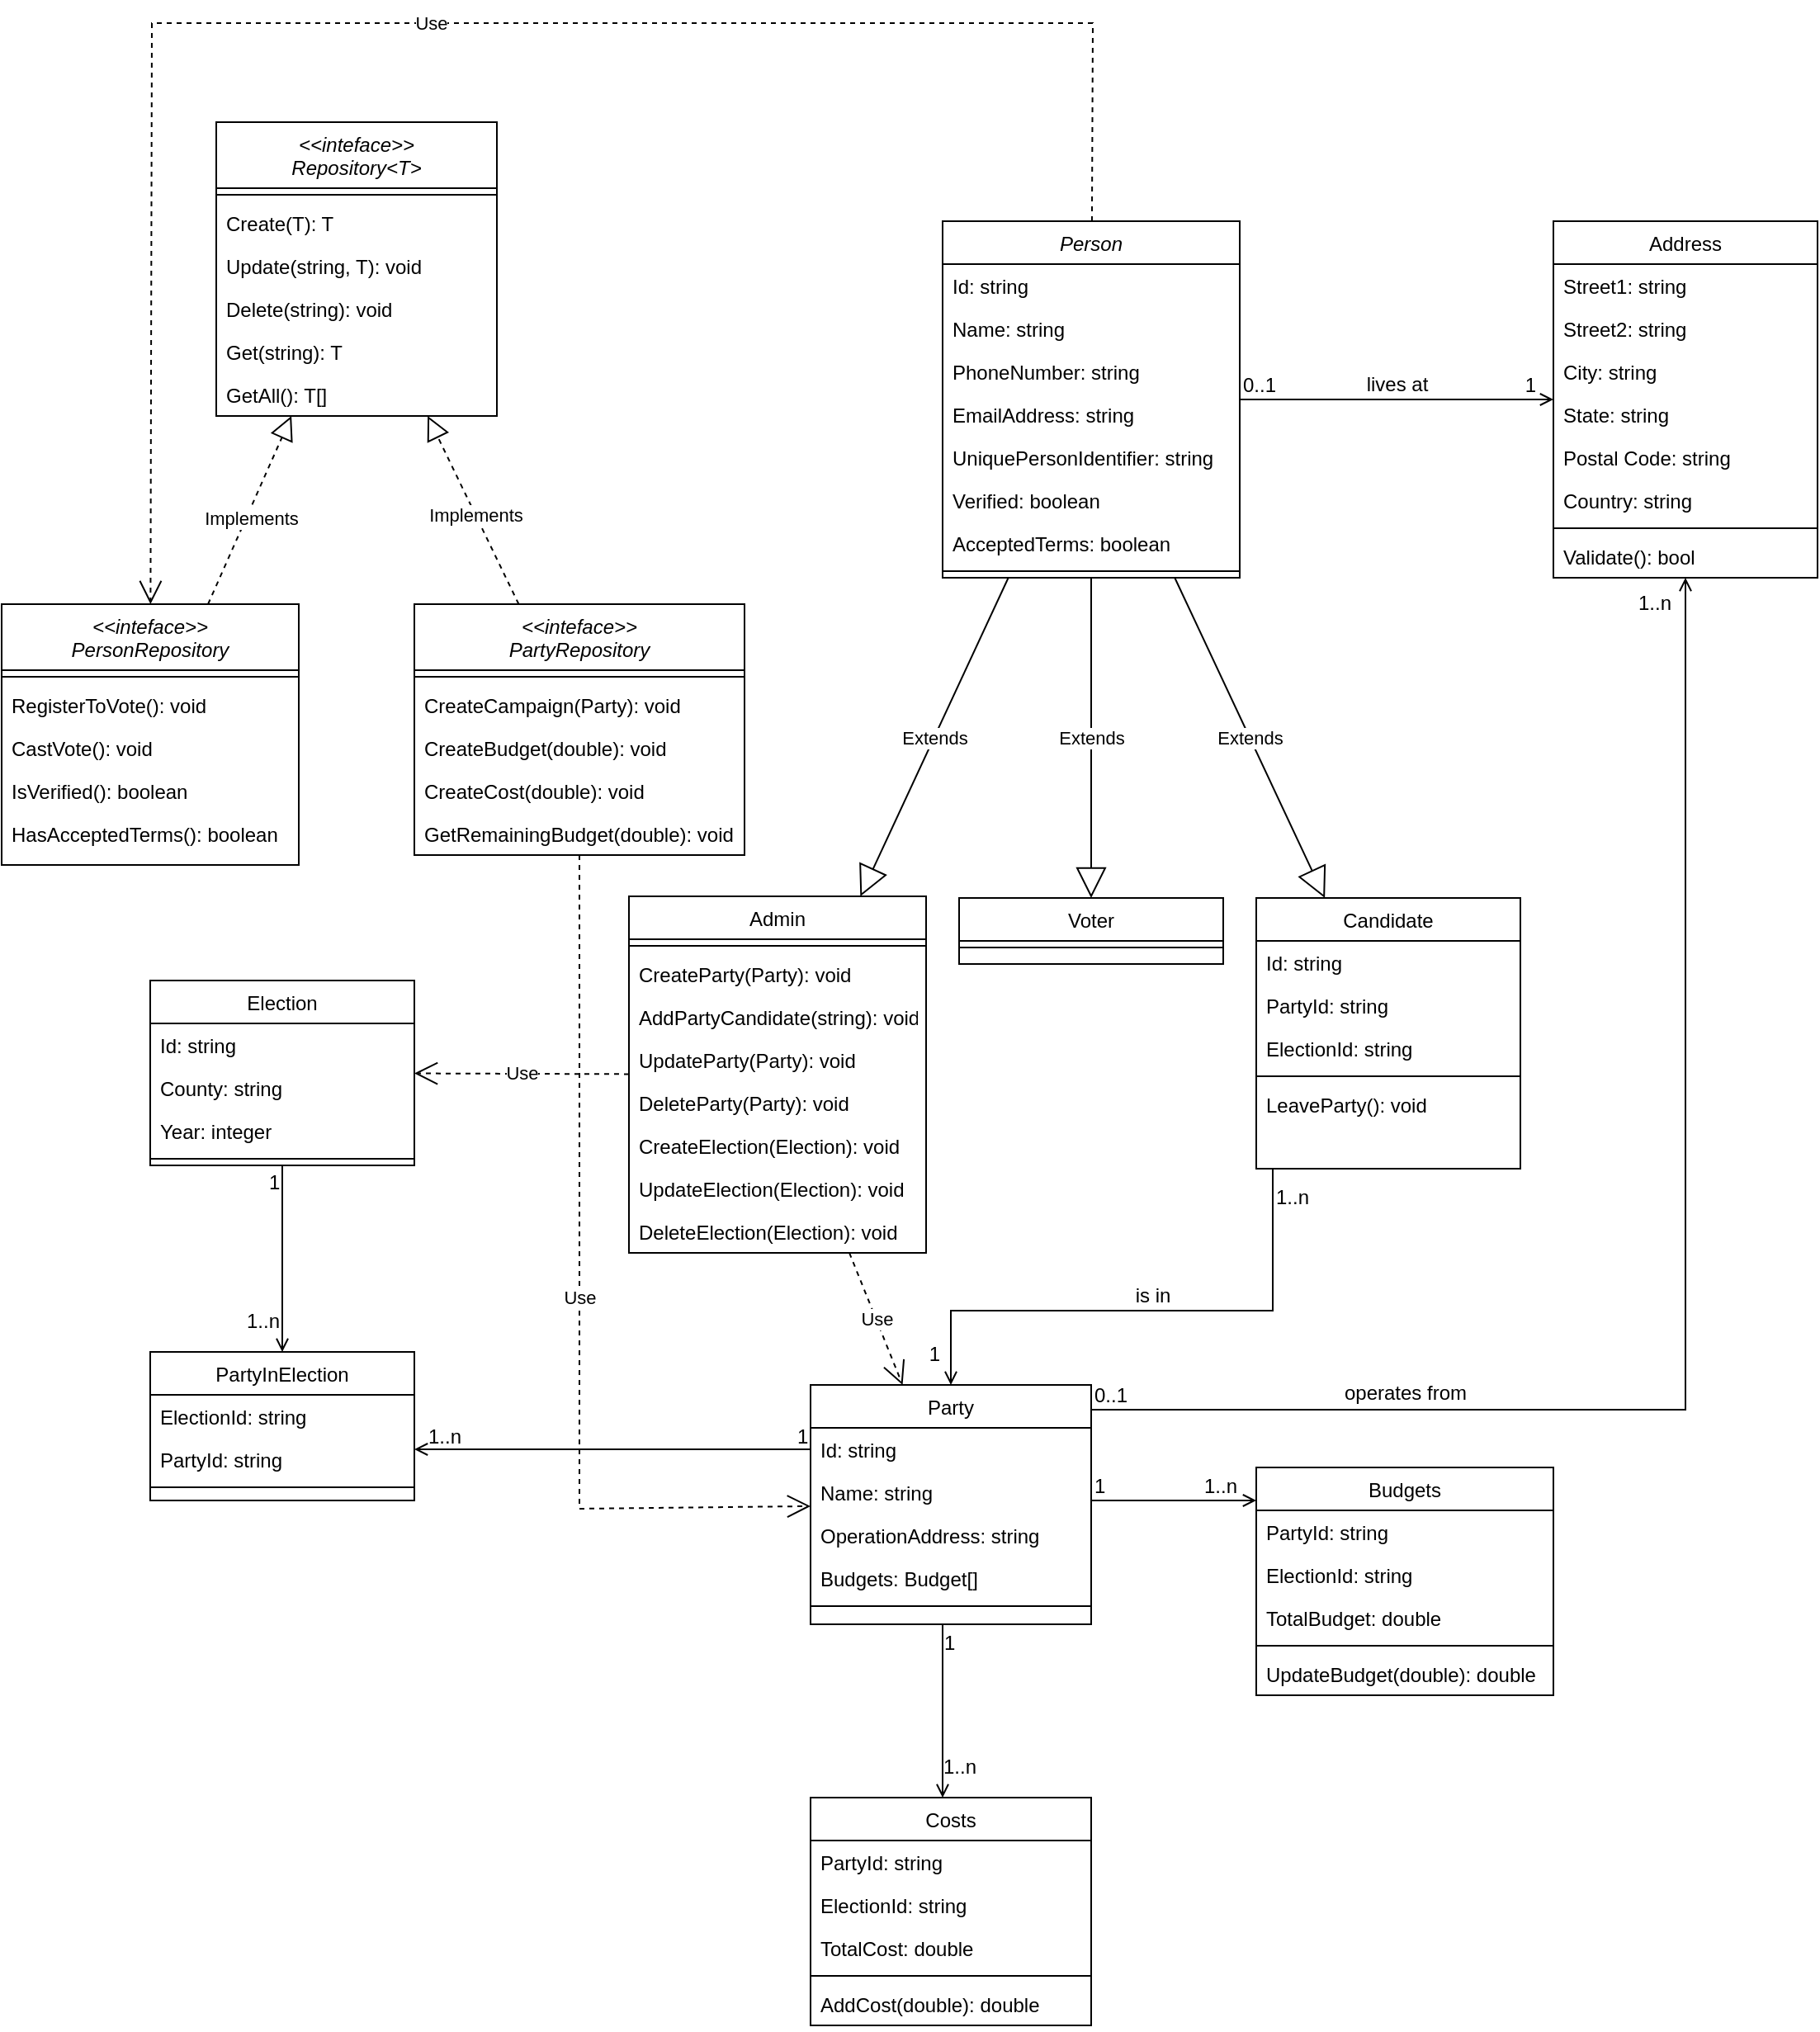 <mxfile version="20.8.20" type="device"><diagram id="C5RBs43oDa-KdzZeNtuy" name="Page-1"><mxGraphModel dx="1732" dy="1739" grid="1" gridSize="10" guides="1" tooltips="1" connect="1" arrows="1" fold="1" page="0" pageScale="1" pageWidth="827" pageHeight="1169" math="0" shadow="0"><root><mxCell id="WIyWlLk6GJQsqaUBKTNV-0"/><mxCell id="WIyWlLk6GJQsqaUBKTNV-1" parent="WIyWlLk6GJQsqaUBKTNV-0"/><mxCell id="zkfFHV4jXpPFQw0GAbJ--0" value="Person" style="swimlane;fontStyle=2;align=center;verticalAlign=top;childLayout=stackLayout;horizontal=1;startSize=26;horizontalStack=0;resizeParent=1;resizeLast=0;collapsible=1;marginBottom=0;rounded=0;shadow=0;strokeWidth=1;" parent="WIyWlLk6GJQsqaUBKTNV-1" vertex="1"><mxGeometry x="120" y="60" width="180" height="216" as="geometry"><mxRectangle x="220" y="120" width="160" height="26" as="alternateBounds"/></mxGeometry></mxCell><mxCell id="VUvbUnWvEh7e61uXKQZ9-27" value="Id: string" style="text;align=left;verticalAlign=top;spacingLeft=4;spacingRight=4;overflow=hidden;rotatable=0;points=[[0,0.5],[1,0.5]];portConstraint=eastwest;" parent="zkfFHV4jXpPFQw0GAbJ--0" vertex="1"><mxGeometry y="26" width="180" height="26" as="geometry"/></mxCell><mxCell id="zkfFHV4jXpPFQw0GAbJ--1" value="Name: string" style="text;align=left;verticalAlign=top;spacingLeft=4;spacingRight=4;overflow=hidden;rotatable=0;points=[[0,0.5],[1,0.5]];portConstraint=eastwest;" parent="zkfFHV4jXpPFQw0GAbJ--0" vertex="1"><mxGeometry y="52" width="180" height="26" as="geometry"/></mxCell><mxCell id="zkfFHV4jXpPFQw0GAbJ--2" value="PhoneNumber: string" style="text;align=left;verticalAlign=top;spacingLeft=4;spacingRight=4;overflow=hidden;rotatable=0;points=[[0,0.5],[1,0.5]];portConstraint=eastwest;rounded=0;shadow=0;html=0;" parent="zkfFHV4jXpPFQw0GAbJ--0" vertex="1"><mxGeometry y="78" width="180" height="26" as="geometry"/></mxCell><mxCell id="zkfFHV4jXpPFQw0GAbJ--3" value="EmailAddress: string" style="text;align=left;verticalAlign=top;spacingLeft=4;spacingRight=4;overflow=hidden;rotatable=0;points=[[0,0.5],[1,0.5]];portConstraint=eastwest;rounded=0;shadow=0;html=0;" parent="zkfFHV4jXpPFQw0GAbJ--0" vertex="1"><mxGeometry y="104" width="180" height="26" as="geometry"/></mxCell><mxCell id="VUvbUnWvEh7e61uXKQZ9-28" value="UniquePersonIdentifier: string" style="text;align=left;verticalAlign=top;spacingLeft=4;spacingRight=4;overflow=hidden;rotatable=0;points=[[0,0.5],[1,0.5]];portConstraint=eastwest;" parent="zkfFHV4jXpPFQw0GAbJ--0" vertex="1"><mxGeometry y="130" width="180" height="26" as="geometry"/></mxCell><mxCell id="iAD-7UYZXWAs5ISCBLwc-23" value="Verified: boolean" style="text;align=left;verticalAlign=top;spacingLeft=4;spacingRight=4;overflow=hidden;rotatable=0;points=[[0,0.5],[1,0.5]];portConstraint=eastwest;" parent="zkfFHV4jXpPFQw0GAbJ--0" vertex="1"><mxGeometry y="156" width="180" height="26" as="geometry"/></mxCell><mxCell id="iAD-7UYZXWAs5ISCBLwc-24" value="AcceptedTerms: boolean" style="text;align=left;verticalAlign=top;spacingLeft=4;spacingRight=4;overflow=hidden;rotatable=0;points=[[0,0.5],[1,0.5]];portConstraint=eastwest;" parent="zkfFHV4jXpPFQw0GAbJ--0" vertex="1"><mxGeometry y="182" width="180" height="26" as="geometry"/></mxCell><mxCell id="zkfFHV4jXpPFQw0GAbJ--4" value="" style="line;html=1;strokeWidth=1;align=left;verticalAlign=middle;spacingTop=-1;spacingLeft=3;spacingRight=3;rotatable=0;labelPosition=right;points=[];portConstraint=eastwest;" parent="zkfFHV4jXpPFQw0GAbJ--0" vertex="1"><mxGeometry y="208" width="180" height="8" as="geometry"/></mxCell><mxCell id="zkfFHV4jXpPFQw0GAbJ--6" value="Voter" style="swimlane;fontStyle=0;align=center;verticalAlign=top;childLayout=stackLayout;horizontal=1;startSize=26;horizontalStack=0;resizeParent=1;resizeLast=0;collapsible=1;marginBottom=0;rounded=0;shadow=0;strokeWidth=1;" parent="WIyWlLk6GJQsqaUBKTNV-1" vertex="1"><mxGeometry x="130" y="470" width="160" height="40" as="geometry"><mxRectangle x="130" y="380" width="160" height="26" as="alternateBounds"/></mxGeometry></mxCell><mxCell id="zkfFHV4jXpPFQw0GAbJ--9" value="" style="line;html=1;strokeWidth=1;align=left;verticalAlign=middle;spacingTop=-1;spacingLeft=3;spacingRight=3;rotatable=0;labelPosition=right;points=[];portConstraint=eastwest;" parent="zkfFHV4jXpPFQw0GAbJ--6" vertex="1"><mxGeometry y="26" width="160" height="8" as="geometry"/></mxCell><mxCell id="zkfFHV4jXpPFQw0GAbJ--13" value="Candidate" style="swimlane;fontStyle=0;align=center;verticalAlign=top;childLayout=stackLayout;horizontal=1;startSize=26;horizontalStack=0;resizeParent=1;resizeLast=0;collapsible=1;marginBottom=0;rounded=0;shadow=0;strokeWidth=1;" parent="WIyWlLk6GJQsqaUBKTNV-1" vertex="1"><mxGeometry x="310" y="470" width="160" height="164" as="geometry"><mxRectangle x="340" y="380" width="170" height="26" as="alternateBounds"/></mxGeometry></mxCell><mxCell id="zkfFHV4jXpPFQw0GAbJ--14" value="Id: string" style="text;align=left;verticalAlign=top;spacingLeft=4;spacingRight=4;overflow=hidden;rotatable=0;points=[[0,0.5],[1,0.5]];portConstraint=eastwest;" parent="zkfFHV4jXpPFQw0GAbJ--13" vertex="1"><mxGeometry y="26" width="160" height="26" as="geometry"/></mxCell><mxCell id="a_bSpBowq7jfZJBbZ5bj-0" value="PartyId: string" style="text;align=left;verticalAlign=top;spacingLeft=4;spacingRight=4;overflow=hidden;rotatable=0;points=[[0,0.5],[1,0.5]];portConstraint=eastwest;" parent="zkfFHV4jXpPFQw0GAbJ--13" vertex="1"><mxGeometry y="52" width="160" height="26" as="geometry"/></mxCell><mxCell id="a_bSpBowq7jfZJBbZ5bj-1" value="ElectionId: string" style="text;align=left;verticalAlign=top;spacingLeft=4;spacingRight=4;overflow=hidden;rotatable=0;points=[[0,0.5],[1,0.5]];portConstraint=eastwest;" parent="zkfFHV4jXpPFQw0GAbJ--13" vertex="1"><mxGeometry y="78" width="160" height="26" as="geometry"/></mxCell><mxCell id="zkfFHV4jXpPFQw0GAbJ--15" value="" style="line;html=1;strokeWidth=1;align=left;verticalAlign=middle;spacingTop=-1;spacingLeft=3;spacingRight=3;rotatable=0;labelPosition=right;points=[];portConstraint=eastwest;" parent="zkfFHV4jXpPFQw0GAbJ--13" vertex="1"><mxGeometry y="104" width="160" height="8" as="geometry"/></mxCell><mxCell id="a_bSpBowq7jfZJBbZ5bj-3" value="LeaveParty(): void" style="text;align=left;verticalAlign=top;spacingLeft=4;spacingRight=4;overflow=hidden;rotatable=0;points=[[0,0.5],[1,0.5]];portConstraint=eastwest;" parent="zkfFHV4jXpPFQw0GAbJ--13" vertex="1"><mxGeometry y="112" width="160" height="26" as="geometry"/></mxCell><mxCell id="zkfFHV4jXpPFQw0GAbJ--17" value="Address" style="swimlane;fontStyle=0;align=center;verticalAlign=top;childLayout=stackLayout;horizontal=1;startSize=26;horizontalStack=0;resizeParent=1;resizeLast=0;collapsible=1;marginBottom=0;rounded=0;shadow=0;strokeWidth=1;" parent="WIyWlLk6GJQsqaUBKTNV-1" vertex="1"><mxGeometry x="490" y="60" width="160" height="216" as="geometry"><mxRectangle x="550" y="140" width="160" height="26" as="alternateBounds"/></mxGeometry></mxCell><mxCell id="zkfFHV4jXpPFQw0GAbJ--18" value="Street1: string" style="text;align=left;verticalAlign=top;spacingLeft=4;spacingRight=4;overflow=hidden;rotatable=0;points=[[0,0.5],[1,0.5]];portConstraint=eastwest;" parent="zkfFHV4jXpPFQw0GAbJ--17" vertex="1"><mxGeometry y="26" width="160" height="26" as="geometry"/></mxCell><mxCell id="iAD-7UYZXWAs5ISCBLwc-0" value="Street2: string" style="text;align=left;verticalAlign=top;spacingLeft=4;spacingRight=4;overflow=hidden;rotatable=0;points=[[0,0.5],[1,0.5]];portConstraint=eastwest;" parent="zkfFHV4jXpPFQw0GAbJ--17" vertex="1"><mxGeometry y="52" width="160" height="26" as="geometry"/></mxCell><mxCell id="zkfFHV4jXpPFQw0GAbJ--19" value="City: string" style="text;align=left;verticalAlign=top;spacingLeft=4;spacingRight=4;overflow=hidden;rotatable=0;points=[[0,0.5],[1,0.5]];portConstraint=eastwest;rounded=0;shadow=0;html=0;" parent="zkfFHV4jXpPFQw0GAbJ--17" vertex="1"><mxGeometry y="78" width="160" height="26" as="geometry"/></mxCell><mxCell id="zkfFHV4jXpPFQw0GAbJ--20" value="State: string" style="text;align=left;verticalAlign=top;spacingLeft=4;spacingRight=4;overflow=hidden;rotatable=0;points=[[0,0.5],[1,0.5]];portConstraint=eastwest;rounded=0;shadow=0;html=0;" parent="zkfFHV4jXpPFQw0GAbJ--17" vertex="1"><mxGeometry y="104" width="160" height="26" as="geometry"/></mxCell><mxCell id="zkfFHV4jXpPFQw0GAbJ--21" value="Postal Code: string" style="text;align=left;verticalAlign=top;spacingLeft=4;spacingRight=4;overflow=hidden;rotatable=0;points=[[0,0.5],[1,0.5]];portConstraint=eastwest;rounded=0;shadow=0;html=0;" parent="zkfFHV4jXpPFQw0GAbJ--17" vertex="1"><mxGeometry y="130" width="160" height="26" as="geometry"/></mxCell><mxCell id="zkfFHV4jXpPFQw0GAbJ--22" value="Country: string" style="text;align=left;verticalAlign=top;spacingLeft=4;spacingRight=4;overflow=hidden;rotatable=0;points=[[0,0.5],[1,0.5]];portConstraint=eastwest;rounded=0;shadow=0;html=0;" parent="zkfFHV4jXpPFQw0GAbJ--17" vertex="1"><mxGeometry y="156" width="160" height="26" as="geometry"/></mxCell><mxCell id="zkfFHV4jXpPFQw0GAbJ--23" value="" style="line;html=1;strokeWidth=1;align=left;verticalAlign=middle;spacingTop=-1;spacingLeft=3;spacingRight=3;rotatable=0;labelPosition=right;points=[];portConstraint=eastwest;" parent="zkfFHV4jXpPFQw0GAbJ--17" vertex="1"><mxGeometry y="182" width="160" height="8" as="geometry"/></mxCell><mxCell id="zkfFHV4jXpPFQw0GAbJ--24" value="Validate(): bool" style="text;align=left;verticalAlign=top;spacingLeft=4;spacingRight=4;overflow=hidden;rotatable=0;points=[[0,0.5],[1,0.5]];portConstraint=eastwest;" parent="zkfFHV4jXpPFQw0GAbJ--17" vertex="1"><mxGeometry y="190" width="160" height="26" as="geometry"/></mxCell><mxCell id="zkfFHV4jXpPFQw0GAbJ--26" value="" style="endArrow=open;shadow=0;strokeWidth=1;rounded=0;endFill=1;edgeStyle=elbowEdgeStyle;elbow=vertical;" parent="WIyWlLk6GJQsqaUBKTNV-1" source="zkfFHV4jXpPFQw0GAbJ--0" target="zkfFHV4jXpPFQw0GAbJ--17" edge="1"><mxGeometry x="0.5" y="41" relative="1" as="geometry"><mxPoint x="380" y="192" as="sourcePoint"/><mxPoint x="540" y="192" as="targetPoint"/><mxPoint x="-40" y="32" as="offset"/></mxGeometry></mxCell><mxCell id="zkfFHV4jXpPFQw0GAbJ--27" value="0..1" style="resizable=0;align=left;verticalAlign=bottom;labelBackgroundColor=none;fontSize=12;" parent="zkfFHV4jXpPFQw0GAbJ--26" connectable="0" vertex="1"><mxGeometry x="-1" relative="1" as="geometry"><mxPoint as="offset"/></mxGeometry></mxCell><mxCell id="zkfFHV4jXpPFQw0GAbJ--28" value="1" style="resizable=0;align=right;verticalAlign=bottom;labelBackgroundColor=none;fontSize=12;" parent="zkfFHV4jXpPFQw0GAbJ--26" connectable="0" vertex="1"><mxGeometry x="1" relative="1" as="geometry"><mxPoint x="-9" as="offset"/></mxGeometry></mxCell><mxCell id="zkfFHV4jXpPFQw0GAbJ--29" value="lives at" style="text;html=1;resizable=0;points=[];;align=center;verticalAlign=middle;labelBackgroundColor=none;rounded=0;shadow=0;strokeWidth=1;fontSize=12;" parent="zkfFHV4jXpPFQw0GAbJ--26" vertex="1" connectable="0"><mxGeometry x="0.5" y="49" relative="1" as="geometry"><mxPoint x="-48" y="40" as="offset"/></mxGeometry></mxCell><mxCell id="VUvbUnWvEh7e61uXKQZ9-4" value="Admin" style="swimlane;fontStyle=0;align=center;verticalAlign=top;childLayout=stackLayout;horizontal=1;startSize=26;horizontalStack=0;resizeParent=1;resizeLast=0;collapsible=1;marginBottom=0;rounded=0;shadow=0;strokeWidth=1;" parent="WIyWlLk6GJQsqaUBKTNV-1" vertex="1"><mxGeometry x="-70" y="469" width="180" height="216" as="geometry"><mxRectangle x="-100" y="420" width="160" height="26" as="alternateBounds"/></mxGeometry></mxCell><mxCell id="VUvbUnWvEh7e61uXKQZ9-7" value="" style="line;html=1;strokeWidth=1;align=left;verticalAlign=middle;spacingTop=-1;spacingLeft=3;spacingRight=3;rotatable=0;labelPosition=right;points=[];portConstraint=eastwest;" parent="VUvbUnWvEh7e61uXKQZ9-4" vertex="1"><mxGeometry y="26" width="180" height="8" as="geometry"/></mxCell><mxCell id="VUvbUnWvEh7e61uXKQZ9-8" value="CreateParty(Party): void" style="text;align=left;verticalAlign=top;spacingLeft=4;spacingRight=4;overflow=hidden;rotatable=0;points=[[0,0.5],[1,0.5]];portConstraint=eastwest;fontStyle=0" parent="VUvbUnWvEh7e61uXKQZ9-4" vertex="1"><mxGeometry y="34" width="180" height="26" as="geometry"/></mxCell><mxCell id="a_bSpBowq7jfZJBbZ5bj-2" value="AddPartyCandidate(string): void" style="text;align=left;verticalAlign=top;spacingLeft=4;spacingRight=4;overflow=hidden;rotatable=0;points=[[0,0.5],[1,0.5]];portConstraint=eastwest;" parent="VUvbUnWvEh7e61uXKQZ9-4" vertex="1"><mxGeometry y="60" width="180" height="26" as="geometry"/></mxCell><mxCell id="VUvbUnWvEh7e61uXKQZ9-32" value="UpdateParty(Party): void" style="text;align=left;verticalAlign=top;spacingLeft=4;spacingRight=4;overflow=hidden;rotatable=0;points=[[0,0.5],[1,0.5]];portConstraint=eastwest;fontStyle=0" parent="VUvbUnWvEh7e61uXKQZ9-4" vertex="1"><mxGeometry y="86" width="180" height="26" as="geometry"/></mxCell><mxCell id="VUvbUnWvEh7e61uXKQZ9-33" value="DeleteParty(Party): void" style="text;align=left;verticalAlign=top;spacingLeft=4;spacingRight=4;overflow=hidden;rotatable=0;points=[[0,0.5],[1,0.5]];portConstraint=eastwest;fontStyle=0" parent="VUvbUnWvEh7e61uXKQZ9-4" vertex="1"><mxGeometry y="112" width="180" height="26" as="geometry"/></mxCell><mxCell id="VUvbUnWvEh7e61uXKQZ9-35" value="CreateElection(Election): void" style="text;align=left;verticalAlign=top;spacingLeft=4;spacingRight=4;overflow=hidden;rotatable=0;points=[[0,0.5],[1,0.5]];portConstraint=eastwest;fontStyle=0" parent="VUvbUnWvEh7e61uXKQZ9-4" vertex="1"><mxGeometry y="138" width="180" height="26" as="geometry"/></mxCell><mxCell id="VUvbUnWvEh7e61uXKQZ9-36" value="UpdateElection(Election): void" style="text;align=left;verticalAlign=top;spacingLeft=4;spacingRight=4;overflow=hidden;rotatable=0;points=[[0,0.5],[1,0.5]];portConstraint=eastwest;fontStyle=0" parent="VUvbUnWvEh7e61uXKQZ9-4" vertex="1"><mxGeometry y="164" width="180" height="26" as="geometry"/></mxCell><mxCell id="VUvbUnWvEh7e61uXKQZ9-34" value="DeleteElection(Election): void" style="text;align=left;verticalAlign=top;spacingLeft=4;spacingRight=4;overflow=hidden;rotatable=0;points=[[0,0.5],[1,0.5]];portConstraint=eastwest;fontStyle=0" parent="VUvbUnWvEh7e61uXKQZ9-4" vertex="1"><mxGeometry y="190" width="180" height="26" as="geometry"/></mxCell><mxCell id="VUvbUnWvEh7e61uXKQZ9-11" value="Extends" style="endArrow=block;endSize=16;endFill=0;html=1;rounded=0;" parent="WIyWlLk6GJQsqaUBKTNV-1" source="zkfFHV4jXpPFQw0GAbJ--0" target="VUvbUnWvEh7e61uXKQZ9-4" edge="1"><mxGeometry width="160" relative="1" as="geometry"><mxPoint x="-70" y="100" as="sourcePoint"/><mxPoint x="90" y="100" as="targetPoint"/></mxGeometry></mxCell><mxCell id="VUvbUnWvEh7e61uXKQZ9-13" value="Extends" style="endArrow=block;endSize=16;endFill=0;html=1;rounded=0;" parent="WIyWlLk6GJQsqaUBKTNV-1" source="zkfFHV4jXpPFQw0GAbJ--0" target="zkfFHV4jXpPFQw0GAbJ--6" edge="1"><mxGeometry width="160" relative="1" as="geometry"><mxPoint x="230" y="259" as="sourcePoint"/><mxPoint x="70" y="379" as="targetPoint"/></mxGeometry></mxCell><mxCell id="VUvbUnWvEh7e61uXKQZ9-14" value="Extends" style="endArrow=block;endSize=16;endFill=0;html=1;rounded=0;" parent="WIyWlLk6GJQsqaUBKTNV-1" source="zkfFHV4jXpPFQw0GAbJ--0" target="zkfFHV4jXpPFQw0GAbJ--13" edge="1"><mxGeometry width="160" relative="1" as="geometry"><mxPoint x="240" y="269" as="sourcePoint"/><mxPoint x="80" y="389" as="targetPoint"/></mxGeometry></mxCell><mxCell id="VUvbUnWvEh7e61uXKQZ9-19" value="Party" style="swimlane;fontStyle=0;align=center;verticalAlign=top;childLayout=stackLayout;horizontal=1;startSize=26;horizontalStack=0;resizeParent=1;resizeLast=0;collapsible=1;marginBottom=0;rounded=0;shadow=0;strokeWidth=1;" parent="WIyWlLk6GJQsqaUBKTNV-1" vertex="1"><mxGeometry x="40" y="765" width="170" height="145" as="geometry"><mxRectangle x="340" y="380" width="170" height="26" as="alternateBounds"/></mxGeometry></mxCell><mxCell id="VUvbUnWvEh7e61uXKQZ9-20" value="Id: string" style="text;align=left;verticalAlign=top;spacingLeft=4;spacingRight=4;overflow=hidden;rotatable=0;points=[[0,0.5],[1,0.5]];portConstraint=eastwest;" parent="VUvbUnWvEh7e61uXKQZ9-19" vertex="1"><mxGeometry y="26" width="170" height="26" as="geometry"/></mxCell><mxCell id="VUvbUnWvEh7e61uXKQZ9-38" value="Name: string" style="text;align=left;verticalAlign=top;spacingLeft=4;spacingRight=4;overflow=hidden;rotatable=0;points=[[0,0.5],[1,0.5]];portConstraint=eastwest;" parent="VUvbUnWvEh7e61uXKQZ9-19" vertex="1"><mxGeometry y="52" width="170" height="26" as="geometry"/></mxCell><mxCell id="VUvbUnWvEh7e61uXKQZ9-39" value="OperationAddress: string" style="text;align=left;verticalAlign=top;spacingLeft=4;spacingRight=4;overflow=hidden;rotatable=0;points=[[0,0.5],[1,0.5]];portConstraint=eastwest;" parent="VUvbUnWvEh7e61uXKQZ9-19" vertex="1"><mxGeometry y="78" width="170" height="26" as="geometry"/></mxCell><mxCell id="a_bSpBowq7jfZJBbZ5bj-18" value="Budgets: Budget[]" style="text;align=left;verticalAlign=top;spacingLeft=4;spacingRight=4;overflow=hidden;rotatable=0;points=[[0,0.5],[1,0.5]];portConstraint=eastwest;" parent="VUvbUnWvEh7e61uXKQZ9-19" vertex="1"><mxGeometry y="104" width="170" height="26" as="geometry"/></mxCell><mxCell id="VUvbUnWvEh7e61uXKQZ9-21" value="" style="line;html=1;strokeWidth=1;align=left;verticalAlign=middle;spacingTop=-1;spacingLeft=3;spacingRight=3;rotatable=0;labelPosition=right;points=[];portConstraint=eastwest;" parent="VUvbUnWvEh7e61uXKQZ9-19" vertex="1"><mxGeometry y="130" width="170" height="8" as="geometry"/></mxCell><mxCell id="VUvbUnWvEh7e61uXKQZ9-22" value="Election" style="swimlane;fontStyle=0;align=center;verticalAlign=top;childLayout=stackLayout;horizontal=1;startSize=26;horizontalStack=0;resizeParent=1;resizeLast=0;collapsible=1;marginBottom=0;rounded=0;shadow=0;strokeWidth=1;" parent="WIyWlLk6GJQsqaUBKTNV-1" vertex="1"><mxGeometry x="-360" y="520" width="160" height="112" as="geometry"><mxRectangle x="-360" y="459" width="170" height="26" as="alternateBounds"/></mxGeometry></mxCell><mxCell id="VUvbUnWvEh7e61uXKQZ9-25" value="Id: string" style="text;align=left;verticalAlign=top;spacingLeft=4;spacingRight=4;overflow=hidden;rotatable=0;points=[[0,0.5],[1,0.5]];portConstraint=eastwest;" parent="VUvbUnWvEh7e61uXKQZ9-22" vertex="1"><mxGeometry y="26" width="160" height="26" as="geometry"/></mxCell><mxCell id="VUvbUnWvEh7e61uXKQZ9-23" value="County: string" style="text;align=left;verticalAlign=top;spacingLeft=4;spacingRight=4;overflow=hidden;rotatable=0;points=[[0,0.5],[1,0.5]];portConstraint=eastwest;" parent="VUvbUnWvEh7e61uXKQZ9-22" vertex="1"><mxGeometry y="52" width="160" height="26" as="geometry"/></mxCell><mxCell id="VUvbUnWvEh7e61uXKQZ9-26" value="Year: integer" style="text;align=left;verticalAlign=top;spacingLeft=4;spacingRight=4;overflow=hidden;rotatable=0;points=[[0,0.5],[1,0.5]];portConstraint=eastwest;" parent="VUvbUnWvEh7e61uXKQZ9-22" vertex="1"><mxGeometry y="78" width="160" height="26" as="geometry"/></mxCell><mxCell id="VUvbUnWvEh7e61uXKQZ9-24" value="" style="line;html=1;strokeWidth=1;align=left;verticalAlign=middle;spacingTop=-1;spacingLeft=3;spacingRight=3;rotatable=0;labelPosition=right;points=[];portConstraint=eastwest;" parent="VUvbUnWvEh7e61uXKQZ9-22" vertex="1"><mxGeometry y="104" width="160" height="8" as="geometry"/></mxCell><mxCell id="VUvbUnWvEh7e61uXKQZ9-30" value="Use" style="endArrow=open;endSize=12;dashed=1;html=1;rounded=0;" parent="WIyWlLk6GJQsqaUBKTNV-1" source="VUvbUnWvEh7e61uXKQZ9-4" target="VUvbUnWvEh7e61uXKQZ9-19" edge="1"><mxGeometry width="160" relative="1" as="geometry"><mxPoint x="100" y="530" as="sourcePoint"/><mxPoint x="-40" y="760" as="targetPoint"/></mxGeometry></mxCell><mxCell id="VUvbUnWvEh7e61uXKQZ9-41" value="Use" style="endArrow=open;endSize=12;dashed=1;html=1;rounded=0;" parent="WIyWlLk6GJQsqaUBKTNV-1" source="VUvbUnWvEh7e61uXKQZ9-4" target="VUvbUnWvEh7e61uXKQZ9-22" edge="1"><mxGeometry width="160" relative="1" as="geometry"><mxPoint x="-150" y="630" as="sourcePoint"/><mxPoint x="-74.219" y="670" as="targetPoint"/></mxGeometry></mxCell><mxCell id="a_bSpBowq7jfZJBbZ5bj-6" value="" style="endArrow=open;shadow=0;strokeWidth=1;rounded=0;endFill=1;edgeStyle=elbowEdgeStyle;elbow=vertical;" parent="WIyWlLk6GJQsqaUBKTNV-1" source="zkfFHV4jXpPFQw0GAbJ--13" target="VUvbUnWvEh7e61uXKQZ9-19" edge="1"><mxGeometry x="0.5" y="41" relative="1" as="geometry"><mxPoint x="370" y="810.475" as="sourcePoint"/><mxPoint x="570" y="810.475" as="targetPoint"/><mxPoint x="-40" y="32" as="offset"/><Array as="points"><mxPoint x="320" y="720"/></Array></mxGeometry></mxCell><mxCell id="a_bSpBowq7jfZJBbZ5bj-7" value="1..n" style="resizable=0;align=left;verticalAlign=bottom;labelBackgroundColor=none;fontSize=12;" parent="a_bSpBowq7jfZJBbZ5bj-6" connectable="0" vertex="1"><mxGeometry x="-1" relative="1" as="geometry"><mxPoint y="26" as="offset"/></mxGeometry></mxCell><mxCell id="a_bSpBowq7jfZJBbZ5bj-8" value="1" style="resizable=0;align=right;verticalAlign=bottom;labelBackgroundColor=none;fontSize=12;" parent="a_bSpBowq7jfZJBbZ5bj-6" connectable="0" vertex="1"><mxGeometry x="1" relative="1" as="geometry"><mxPoint x="-5" y="-10" as="offset"/></mxGeometry></mxCell><mxCell id="a_bSpBowq7jfZJBbZ5bj-9" value="is in" style="text;html=1;resizable=0;points=[];;align=center;verticalAlign=middle;labelBackgroundColor=none;rounded=0;shadow=0;strokeWidth=1;fontSize=12;" parent="a_bSpBowq7jfZJBbZ5bj-6" vertex="1" connectable="0"><mxGeometry x="0.5" y="49" relative="1" as="geometry"><mxPoint x="85" y="-58" as="offset"/></mxGeometry></mxCell><mxCell id="a_bSpBowq7jfZJBbZ5bj-10" value="" style="endArrow=open;shadow=0;strokeWidth=1;rounded=0;endFill=1;edgeStyle=elbowEdgeStyle;elbow=vertical;" parent="WIyWlLk6GJQsqaUBKTNV-1" source="VUvbUnWvEh7e61uXKQZ9-19" target="zkfFHV4jXpPFQw0GAbJ--17" edge="1"><mxGeometry x="0.5" y="41" relative="1" as="geometry"><mxPoint x="260" y="690.286" as="sourcePoint"/><mxPoint x="460" y="690.286" as="targetPoint"/><mxPoint x="-40" y="32" as="offset"/><Array as="points"><mxPoint x="230" y="780"/><mxPoint x="460" y="690"/></Array></mxGeometry></mxCell><mxCell id="a_bSpBowq7jfZJBbZ5bj-11" value="0..1" style="resizable=0;align=left;verticalAlign=bottom;labelBackgroundColor=none;fontSize=12;" parent="a_bSpBowq7jfZJBbZ5bj-10" connectable="0" vertex="1"><mxGeometry x="-1" relative="1" as="geometry"><mxPoint as="offset"/></mxGeometry></mxCell><mxCell id="a_bSpBowq7jfZJBbZ5bj-12" value="1..n" style="resizable=0;align=right;verticalAlign=bottom;labelBackgroundColor=none;fontSize=12;" parent="a_bSpBowq7jfZJBbZ5bj-10" connectable="0" vertex="1"><mxGeometry x="1" relative="1" as="geometry"><mxPoint x="-7" y="24" as="offset"/></mxGeometry></mxCell><mxCell id="a_bSpBowq7jfZJBbZ5bj-13" value="operates from" style="text;html=1;resizable=0;points=[];;align=center;verticalAlign=middle;labelBackgroundColor=none;rounded=0;shadow=0;strokeWidth=1;fontSize=12;" parent="a_bSpBowq7jfZJBbZ5bj-10" vertex="1" connectable="0"><mxGeometry x="0.5" y="49" relative="1" as="geometry"><mxPoint x="-121" y="278" as="offset"/></mxGeometry></mxCell><mxCell id="a_bSpBowq7jfZJBbZ5bj-20" value="Budgets" style="swimlane;fontStyle=0;align=center;verticalAlign=top;childLayout=stackLayout;horizontal=1;startSize=26;horizontalStack=0;resizeParent=1;resizeLast=0;collapsible=1;marginBottom=0;rounded=0;shadow=0;strokeWidth=1;" parent="WIyWlLk6GJQsqaUBKTNV-1" vertex="1"><mxGeometry x="310" y="815" width="180" height="138" as="geometry"><mxRectangle x="340" y="380" width="170" height="26" as="alternateBounds"/></mxGeometry></mxCell><mxCell id="a_bSpBowq7jfZJBbZ5bj-22" value="PartyId: string" style="text;align=left;verticalAlign=top;spacingLeft=4;spacingRight=4;overflow=hidden;rotatable=0;points=[[0,0.5],[1,0.5]];portConstraint=eastwest;" parent="a_bSpBowq7jfZJBbZ5bj-20" vertex="1"><mxGeometry y="26" width="180" height="26" as="geometry"/></mxCell><mxCell id="a_bSpBowq7jfZJBbZ5bj-23" value="ElectionId: string" style="text;align=left;verticalAlign=top;spacingLeft=4;spacingRight=4;overflow=hidden;rotatable=0;points=[[0,0.5],[1,0.5]];portConstraint=eastwest;" parent="a_bSpBowq7jfZJBbZ5bj-20" vertex="1"><mxGeometry y="52" width="180" height="26" as="geometry"/></mxCell><mxCell id="a_bSpBowq7jfZJBbZ5bj-24" value="TotalBudget: double" style="text;align=left;verticalAlign=top;spacingLeft=4;spacingRight=4;overflow=hidden;rotatable=0;points=[[0,0.5],[1,0.5]];portConstraint=eastwest;" parent="a_bSpBowq7jfZJBbZ5bj-20" vertex="1"><mxGeometry y="78" width="180" height="26" as="geometry"/></mxCell><mxCell id="a_bSpBowq7jfZJBbZ5bj-25" value="" style="line;html=1;strokeWidth=1;align=left;verticalAlign=middle;spacingTop=-1;spacingLeft=3;spacingRight=3;rotatable=0;labelPosition=right;points=[];portConstraint=eastwest;" parent="a_bSpBowq7jfZJBbZ5bj-20" vertex="1"><mxGeometry y="104" width="180" height="8" as="geometry"/></mxCell><mxCell id="a_bSpBowq7jfZJBbZ5bj-52" value="UpdateBudget(double): double" style="text;align=left;verticalAlign=top;spacingLeft=4;spacingRight=4;overflow=hidden;rotatable=0;points=[[0,0.5],[1,0.5]];portConstraint=eastwest;fontStyle=0" parent="a_bSpBowq7jfZJBbZ5bj-20" vertex="1"><mxGeometry y="112" width="180" height="26" as="geometry"/></mxCell><mxCell id="a_bSpBowq7jfZJBbZ5bj-27" value="" style="endArrow=open;shadow=0;strokeWidth=1;rounded=0;endFill=1;edgeStyle=elbowEdgeStyle;elbow=vertical;" parent="WIyWlLk6GJQsqaUBKTNV-1" source="VUvbUnWvEh7e61uXKQZ9-19" target="a_bSpBowq7jfZJBbZ5bj-20" edge="1"><mxGeometry x="0.5" y="41" relative="1" as="geometry"><mxPoint x="220" y="795" as="sourcePoint"/><mxPoint x="580" y="355" as="targetPoint"/><mxPoint x="-40" y="32" as="offset"/><Array as="points"><mxPoint x="300" y="835"/><mxPoint x="470" y="795"/></Array></mxGeometry></mxCell><mxCell id="a_bSpBowq7jfZJBbZ5bj-28" value="1" style="resizable=0;align=left;verticalAlign=bottom;labelBackgroundColor=none;fontSize=12;" parent="a_bSpBowq7jfZJBbZ5bj-27" connectable="0" vertex="1"><mxGeometry x="-1" relative="1" as="geometry"><mxPoint as="offset"/></mxGeometry></mxCell><mxCell id="a_bSpBowq7jfZJBbZ5bj-29" value="1..n" style="resizable=0;align=right;verticalAlign=bottom;labelBackgroundColor=none;fontSize=12;" parent="a_bSpBowq7jfZJBbZ5bj-27" connectable="0" vertex="1"><mxGeometry x="1" relative="1" as="geometry"><mxPoint x="-10" as="offset"/></mxGeometry></mxCell><mxCell id="a_bSpBowq7jfZJBbZ5bj-31" value="Costs" style="swimlane;fontStyle=0;align=center;verticalAlign=top;childLayout=stackLayout;horizontal=1;startSize=26;horizontalStack=0;resizeParent=1;resizeLast=0;collapsible=1;marginBottom=0;rounded=0;shadow=0;strokeWidth=1;" parent="WIyWlLk6GJQsqaUBKTNV-1" vertex="1"><mxGeometry x="40" y="1015" width="170" height="138" as="geometry"><mxRectangle x="340" y="380" width="170" height="26" as="alternateBounds"/></mxGeometry></mxCell><mxCell id="a_bSpBowq7jfZJBbZ5bj-32" value="PartyId: string" style="text;align=left;verticalAlign=top;spacingLeft=4;spacingRight=4;overflow=hidden;rotatable=0;points=[[0,0.5],[1,0.5]];portConstraint=eastwest;" parent="a_bSpBowq7jfZJBbZ5bj-31" vertex="1"><mxGeometry y="26" width="170" height="26" as="geometry"/></mxCell><mxCell id="a_bSpBowq7jfZJBbZ5bj-33" value="ElectionId: string" style="text;align=left;verticalAlign=top;spacingLeft=4;spacingRight=4;overflow=hidden;rotatable=0;points=[[0,0.5],[1,0.5]];portConstraint=eastwest;" parent="a_bSpBowq7jfZJBbZ5bj-31" vertex="1"><mxGeometry y="52" width="170" height="26" as="geometry"/></mxCell><mxCell id="a_bSpBowq7jfZJBbZ5bj-34" value="TotalCost: double" style="text;align=left;verticalAlign=top;spacingLeft=4;spacingRight=4;overflow=hidden;rotatable=0;points=[[0,0.5],[1,0.5]];portConstraint=eastwest;" parent="a_bSpBowq7jfZJBbZ5bj-31" vertex="1"><mxGeometry y="78" width="170" height="26" as="geometry"/></mxCell><mxCell id="a_bSpBowq7jfZJBbZ5bj-35" value="" style="line;html=1;strokeWidth=1;align=left;verticalAlign=middle;spacingTop=-1;spacingLeft=3;spacingRight=3;rotatable=0;labelPosition=right;points=[];portConstraint=eastwest;" parent="a_bSpBowq7jfZJBbZ5bj-31" vertex="1"><mxGeometry y="104" width="170" height="8" as="geometry"/></mxCell><mxCell id="a_bSpBowq7jfZJBbZ5bj-36" value="AddCost(double): double" style="text;align=left;verticalAlign=top;spacingLeft=4;spacingRight=4;overflow=hidden;rotatable=0;points=[[0,0.5],[1,0.5]];portConstraint=eastwest;fontStyle=0" parent="a_bSpBowq7jfZJBbZ5bj-31" vertex="1"><mxGeometry y="112" width="170" height="26" as="geometry"/></mxCell><mxCell id="a_bSpBowq7jfZJBbZ5bj-37" value="" style="endArrow=open;shadow=0;strokeWidth=1;rounded=0;endFill=1;edgeStyle=elbowEdgeStyle;elbow=vertical;" parent="WIyWlLk6GJQsqaUBKTNV-1" source="VUvbUnWvEh7e61uXKQZ9-19" target="a_bSpBowq7jfZJBbZ5bj-31" edge="1"><mxGeometry x="0.5" y="41" relative="1" as="geometry"><mxPoint x="220" y="845" as="sourcePoint"/><mxPoint x="320" y="845" as="targetPoint"/><mxPoint x="-40" y="32" as="offset"/><Array as="points"><mxPoint x="120" y="995"/><mxPoint x="250" y="955"/><mxPoint x="310" y="845"/><mxPoint x="480" y="805"/></Array></mxGeometry></mxCell><mxCell id="a_bSpBowq7jfZJBbZ5bj-38" value="1" style="resizable=0;align=left;verticalAlign=bottom;labelBackgroundColor=none;fontSize=12;" parent="a_bSpBowq7jfZJBbZ5bj-37" connectable="0" vertex="1"><mxGeometry x="-1" relative="1" as="geometry"><mxPoint x="-1" y="20" as="offset"/></mxGeometry></mxCell><mxCell id="a_bSpBowq7jfZJBbZ5bj-39" value="1..n" style="resizable=0;align=right;verticalAlign=bottom;labelBackgroundColor=none;fontSize=12;" parent="a_bSpBowq7jfZJBbZ5bj-37" connectable="0" vertex="1"><mxGeometry x="1" relative="1" as="geometry"><mxPoint x="22" y="-10" as="offset"/></mxGeometry></mxCell><mxCell id="a_bSpBowq7jfZJBbZ5bj-40" value="PartyInElection" style="swimlane;fontStyle=0;align=center;verticalAlign=top;childLayout=stackLayout;horizontal=1;startSize=26;horizontalStack=0;resizeParent=1;resizeLast=0;collapsible=1;marginBottom=0;rounded=0;shadow=0;strokeWidth=1;" parent="WIyWlLk6GJQsqaUBKTNV-1" vertex="1"><mxGeometry x="-360" y="745" width="160" height="90" as="geometry"><mxRectangle x="-360" y="650" width="170" height="26" as="alternateBounds"/></mxGeometry></mxCell><mxCell id="a_bSpBowq7jfZJBbZ5bj-41" value="ElectionId: string" style="text;align=left;verticalAlign=top;spacingLeft=4;spacingRight=4;overflow=hidden;rotatable=0;points=[[0,0.5],[1,0.5]];portConstraint=eastwest;" parent="a_bSpBowq7jfZJBbZ5bj-40" vertex="1"><mxGeometry y="26" width="160" height="26" as="geometry"/></mxCell><mxCell id="a_bSpBowq7jfZJBbZ5bj-42" value="PartyId: string" style="text;align=left;verticalAlign=top;spacingLeft=4;spacingRight=4;overflow=hidden;rotatable=0;points=[[0,0.5],[1,0.5]];portConstraint=eastwest;" parent="a_bSpBowq7jfZJBbZ5bj-40" vertex="1"><mxGeometry y="52" width="160" height="26" as="geometry"/></mxCell><mxCell id="a_bSpBowq7jfZJBbZ5bj-44" value="" style="line;html=1;strokeWidth=1;align=left;verticalAlign=middle;spacingTop=-1;spacingLeft=3;spacingRight=3;rotatable=0;labelPosition=right;points=[];portConstraint=eastwest;" parent="a_bSpBowq7jfZJBbZ5bj-40" vertex="1"><mxGeometry y="78" width="160" height="8" as="geometry"/></mxCell><mxCell id="a_bSpBowq7jfZJBbZ5bj-45" value="" style="endArrow=open;shadow=0;strokeWidth=1;rounded=0;endFill=1;edgeStyle=elbowEdgeStyle;elbow=vertical;" parent="WIyWlLk6GJQsqaUBKTNV-1" source="VUvbUnWvEh7e61uXKQZ9-22" target="a_bSpBowq7jfZJBbZ5bj-40" edge="1"><mxGeometry x="0.5" y="41" relative="1" as="geometry"><mxPoint x="-130" y="800" as="sourcePoint"/><mxPoint x="-30" y="800" as="targetPoint"/><mxPoint x="-40" y="32" as="offset"/><Array as="points"><mxPoint x="-280" y="720"/><mxPoint x="130" y="760"/></Array></mxGeometry></mxCell><mxCell id="a_bSpBowq7jfZJBbZ5bj-46" value="1" style="resizable=0;align=left;verticalAlign=bottom;labelBackgroundColor=none;fontSize=12;" parent="a_bSpBowq7jfZJBbZ5bj-45" connectable="0" vertex="1"><mxGeometry x="-1" relative="1" as="geometry"><mxPoint x="-10" y="19" as="offset"/></mxGeometry></mxCell><mxCell id="a_bSpBowq7jfZJBbZ5bj-47" value="1..n" style="resizable=0;align=right;verticalAlign=bottom;labelBackgroundColor=none;fontSize=12;" parent="a_bSpBowq7jfZJBbZ5bj-45" connectable="0" vertex="1"><mxGeometry x="1" relative="1" as="geometry"><mxPoint y="-10" as="offset"/></mxGeometry></mxCell><mxCell id="a_bSpBowq7jfZJBbZ5bj-48" value="" style="endArrow=open;shadow=0;strokeWidth=1;rounded=0;endFill=1;edgeStyle=elbowEdgeStyle;elbow=vertical;" parent="WIyWlLk6GJQsqaUBKTNV-1" source="VUvbUnWvEh7e61uXKQZ9-19" target="a_bSpBowq7jfZJBbZ5bj-40" edge="1"><mxGeometry x="0.5" y="41" relative="1" as="geometry"><mxPoint x="-30" y="855" as="sourcePoint"/><mxPoint x="-110" y="854" as="targetPoint"/><mxPoint x="-40" y="32" as="offset"/><Array as="points"><mxPoint x="-110" y="804"/><mxPoint x="300" y="844"/></Array></mxGeometry></mxCell><mxCell id="a_bSpBowq7jfZJBbZ5bj-49" value="1" style="resizable=0;align=left;verticalAlign=bottom;labelBackgroundColor=none;fontSize=12;" parent="a_bSpBowq7jfZJBbZ5bj-48" connectable="0" vertex="1"><mxGeometry x="-1" relative="1" as="geometry"><mxPoint x="-10" y="1" as="offset"/></mxGeometry></mxCell><mxCell id="a_bSpBowq7jfZJBbZ5bj-50" value="1..n" style="resizable=0;align=right;verticalAlign=bottom;labelBackgroundColor=none;fontSize=12;" parent="a_bSpBowq7jfZJBbZ5bj-48" connectable="0" vertex="1"><mxGeometry x="1" relative="1" as="geometry"><mxPoint x="30" y="1" as="offset"/></mxGeometry></mxCell><mxCell id="iAD-7UYZXWAs5ISCBLwc-1" value="&lt;&lt;inteface&gt;&gt;&#10;Repository&lt;T&gt;" style="swimlane;fontStyle=2;align=center;verticalAlign=top;childLayout=stackLayout;horizontal=1;startSize=40;horizontalStack=0;resizeParent=1;resizeLast=0;collapsible=1;marginBottom=0;rounded=0;shadow=0;strokeWidth=1;" parent="WIyWlLk6GJQsqaUBKTNV-1" vertex="1"><mxGeometry x="-320" width="170" height="178" as="geometry"><mxRectangle x="220" y="120" width="160" height="26" as="alternateBounds"/></mxGeometry></mxCell><mxCell id="iAD-7UYZXWAs5ISCBLwc-7" value="" style="line;html=1;strokeWidth=1;align=left;verticalAlign=middle;spacingTop=-1;spacingLeft=3;spacingRight=3;rotatable=0;labelPosition=right;points=[];portConstraint=eastwest;" parent="iAD-7UYZXWAs5ISCBLwc-1" vertex="1"><mxGeometry y="40" width="170" height="8" as="geometry"/></mxCell><mxCell id="iAD-7UYZXWAs5ISCBLwc-8" value="Create(T): T" style="text;align=left;verticalAlign=top;spacingLeft=4;spacingRight=4;overflow=hidden;rotatable=0;points=[[0,0.5],[1,0.5]];portConstraint=eastwest;" parent="iAD-7UYZXWAs5ISCBLwc-1" vertex="1"><mxGeometry y="48" width="170" height="26" as="geometry"/></mxCell><mxCell id="iAD-7UYZXWAs5ISCBLwc-9" value="Update(string, T): void" style="text;align=left;verticalAlign=top;spacingLeft=4;spacingRight=4;overflow=hidden;rotatable=0;points=[[0,0.5],[1,0.5]];portConstraint=eastwest;" parent="iAD-7UYZXWAs5ISCBLwc-1" vertex="1"><mxGeometry y="74" width="170" height="26" as="geometry"/></mxCell><mxCell id="iAD-7UYZXWAs5ISCBLwc-10" value="Delete(string): void" style="text;align=left;verticalAlign=top;spacingLeft=4;spacingRight=4;overflow=hidden;rotatable=0;points=[[0,0.5],[1,0.5]];portConstraint=eastwest;" parent="iAD-7UYZXWAs5ISCBLwc-1" vertex="1"><mxGeometry y="100" width="170" height="26" as="geometry"/></mxCell><mxCell id="iAD-7UYZXWAs5ISCBLwc-12" value="Get(string): T" style="text;align=left;verticalAlign=top;spacingLeft=4;spacingRight=4;overflow=hidden;rotatable=0;points=[[0,0.5],[1,0.5]];portConstraint=eastwest;" parent="iAD-7UYZXWAs5ISCBLwc-1" vertex="1"><mxGeometry y="126" width="170" height="26" as="geometry"/></mxCell><mxCell id="iAD-7UYZXWAs5ISCBLwc-13" value="GetAll(): T[]" style="text;align=left;verticalAlign=top;spacingLeft=4;spacingRight=4;overflow=hidden;rotatable=0;points=[[0,0.5],[1,0.5]];portConstraint=eastwest;" parent="iAD-7UYZXWAs5ISCBLwc-1" vertex="1"><mxGeometry y="152" width="170" height="26" as="geometry"/></mxCell><mxCell id="iAD-7UYZXWAs5ISCBLwc-14" value="&lt;&lt;inteface&gt;&gt;&#10;PersonRepository" style="swimlane;fontStyle=2;align=center;verticalAlign=top;childLayout=stackLayout;horizontal=1;startSize=40;horizontalStack=0;resizeParent=1;resizeLast=0;collapsible=1;marginBottom=0;rounded=0;shadow=0;strokeWidth=1;" parent="WIyWlLk6GJQsqaUBKTNV-1" vertex="1"><mxGeometry x="-450" y="292" width="180" height="158" as="geometry"><mxRectangle x="220" y="120" width="160" height="26" as="alternateBounds"/></mxGeometry></mxCell><mxCell id="iAD-7UYZXWAs5ISCBLwc-15" value="" style="line;html=1;strokeWidth=1;align=left;verticalAlign=middle;spacingTop=-1;spacingLeft=3;spacingRight=3;rotatable=0;labelPosition=right;points=[];portConstraint=eastwest;" parent="iAD-7UYZXWAs5ISCBLwc-14" vertex="1"><mxGeometry y="40" width="180" height="8" as="geometry"/></mxCell><mxCell id="VUvbUnWvEh7e61uXKQZ9-31" value="RegisterToVote(): void" style="text;align=left;verticalAlign=top;spacingLeft=4;spacingRight=4;overflow=hidden;rotatable=0;points=[[0,0.5],[1,0.5]];portConstraint=eastwest;" parent="iAD-7UYZXWAs5ISCBLwc-14" vertex="1"><mxGeometry y="48" width="180" height="26" as="geometry"/></mxCell><mxCell id="VUvbUnWvEh7e61uXKQZ9-37" value="CastVote(): void" style="text;align=left;verticalAlign=top;spacingLeft=4;spacingRight=4;overflow=hidden;rotatable=0;points=[[0,0.5],[1,0.5]];portConstraint=eastwest;" parent="iAD-7UYZXWAs5ISCBLwc-14" vertex="1"><mxGeometry y="74" width="180" height="26" as="geometry"/></mxCell><mxCell id="iAD-7UYZXWAs5ISCBLwc-22" value="IsVerified(): boolean" style="text;align=left;verticalAlign=top;spacingLeft=4;spacingRight=4;overflow=hidden;rotatable=0;points=[[0,0.5],[1,0.5]];portConstraint=eastwest;" parent="iAD-7UYZXWAs5ISCBLwc-14" vertex="1"><mxGeometry y="100" width="180" height="26" as="geometry"/></mxCell><mxCell id="VUvbUnWvEh7e61uXKQZ9-29" value="HasAcceptedTerms(): boolean" style="text;align=left;verticalAlign=top;spacingLeft=4;spacingRight=4;overflow=hidden;rotatable=0;points=[[0,0.5],[1,0.5]];portConstraint=eastwest;" parent="iAD-7UYZXWAs5ISCBLwc-14" vertex="1"><mxGeometry y="126" width="180" height="26" as="geometry"/></mxCell><mxCell id="iAD-7UYZXWAs5ISCBLwc-21" value="" style="endArrow=block;dashed=1;endFill=0;endSize=12;html=1;rounded=0;" parent="WIyWlLk6GJQsqaUBKTNV-1" source="iAD-7UYZXWAs5ISCBLwc-14" target="iAD-7UYZXWAs5ISCBLwc-1" edge="1"><mxGeometry width="160" relative="1" as="geometry"><mxPoint x="-120" y="220" as="sourcePoint"/><mxPoint x="-250" y="200" as="targetPoint"/></mxGeometry></mxCell><mxCell id="Cr4OVZ0Su2u5Q0190dF3-9" value="Implements" style="edgeLabel;html=1;align=center;verticalAlign=middle;resizable=0;points=[];" parent="iAD-7UYZXWAs5ISCBLwc-21" vertex="1" connectable="0"><mxGeometry x="0.196" relative="1" as="geometry"><mxPoint x="-4" y="16" as="offset"/></mxGeometry></mxCell><mxCell id="Cr4OVZ0Su2u5Q0190dF3-1" value="&lt;&lt;inteface&gt;&gt;&#10;PartyRepository" style="swimlane;fontStyle=2;align=center;verticalAlign=top;childLayout=stackLayout;horizontal=1;startSize=40;horizontalStack=0;resizeParent=1;resizeLast=0;collapsible=1;marginBottom=0;rounded=0;shadow=0;strokeWidth=1;" parent="WIyWlLk6GJQsqaUBKTNV-1" vertex="1"><mxGeometry x="-200" y="292" width="200" height="152" as="geometry"><mxRectangle x="220" y="120" width="160" height="26" as="alternateBounds"/></mxGeometry></mxCell><mxCell id="Cr4OVZ0Su2u5Q0190dF3-2" value="" style="line;html=1;strokeWidth=1;align=left;verticalAlign=middle;spacingTop=-1;spacingLeft=3;spacingRight=3;rotatable=0;labelPosition=right;points=[];portConstraint=eastwest;" parent="Cr4OVZ0Su2u5Q0190dF3-1" vertex="1"><mxGeometry y="40" width="200" height="8" as="geometry"/></mxCell><mxCell id="VUvbUnWvEh7e61uXKQZ9-40" value="CreateCampaign(Party): void" style="text;align=left;verticalAlign=top;spacingLeft=4;spacingRight=4;overflow=hidden;rotatable=0;points=[[0,0.5],[1,0.5]];portConstraint=eastwest;fontStyle=0" parent="Cr4OVZ0Su2u5Q0190dF3-1" vertex="1"><mxGeometry y="48" width="200" height="26" as="geometry"/></mxCell><mxCell id="ATIOf_K8qZ_51KRojmlF-0" value="CreateBudget(double): void" style="text;align=left;verticalAlign=top;spacingLeft=4;spacingRight=4;overflow=hidden;rotatable=0;points=[[0,0.5],[1,0.5]];portConstraint=eastwest;fontStyle=0" parent="Cr4OVZ0Su2u5Q0190dF3-1" vertex="1"><mxGeometry y="74" width="200" height="26" as="geometry"/></mxCell><mxCell id="a_bSpBowq7jfZJBbZ5bj-51" value="CreateCost(double): void" style="text;align=left;verticalAlign=top;spacingLeft=4;spacingRight=4;overflow=hidden;rotatable=0;points=[[0,0.5],[1,0.5]];portConstraint=eastwest;fontStyle=0" parent="Cr4OVZ0Su2u5Q0190dF3-1" vertex="1"><mxGeometry y="100" width="200" height="26" as="geometry"/></mxCell><mxCell id="ATIOf_K8qZ_51KRojmlF-1" value="GetRemainingBudget(double): void" style="text;align=left;verticalAlign=top;spacingLeft=4;spacingRight=4;overflow=hidden;rotatable=0;points=[[0,0.5],[1,0.5]];portConstraint=eastwest;fontStyle=0" parent="Cr4OVZ0Su2u5Q0190dF3-1" vertex="1"><mxGeometry y="126" width="200" height="26" as="geometry"/></mxCell><mxCell id="Cr4OVZ0Su2u5Q0190dF3-8" value="" style="endArrow=block;dashed=1;endFill=0;endSize=12;html=1;rounded=0;" parent="WIyWlLk6GJQsqaUBKTNV-1" source="Cr4OVZ0Su2u5Q0190dF3-1" target="iAD-7UYZXWAs5ISCBLwc-1" edge="1"><mxGeometry width="160" relative="1" as="geometry"><mxPoint x="-284.092" y="302" as="sourcePoint"/><mxPoint x="-250.908" y="188.0" as="targetPoint"/></mxGeometry></mxCell><mxCell id="Cr4OVZ0Su2u5Q0190dF3-10" value="Implements" style="edgeLabel;html=1;align=center;verticalAlign=middle;resizable=0;points=[];" parent="WIyWlLk6GJQsqaUBKTNV-1" vertex="1" connectable="0"><mxGeometry x="-163.002" y="237.995" as="geometry"/></mxCell><mxCell id="Cr4OVZ0Su2u5Q0190dF3-11" value="Use" style="endArrow=open;endSize=12;dashed=1;html=1;rounded=0;" parent="WIyWlLk6GJQsqaUBKTNV-1" source="Cr4OVZ0Su2u5Q0190dF3-1" target="VUvbUnWvEh7e61uXKQZ9-19" edge="1"><mxGeometry width="160" relative="1" as="geometry"><mxPoint x="-139.996" y="670" as="sourcePoint"/><mxPoint x="-87.977" y="775" as="targetPoint"/><Array as="points"><mxPoint x="-100" y="840"/></Array></mxGeometry></mxCell><mxCell id="Cr4OVZ0Su2u5Q0190dF3-12" value="Use" style="endArrow=open;endSize=12;dashed=1;html=1;rounded=0;" parent="WIyWlLk6GJQsqaUBKTNV-1" source="zkfFHV4jXpPFQw0GAbJ--0" target="iAD-7UYZXWAs5ISCBLwc-14" edge="1"><mxGeometry width="160" relative="1" as="geometry"><mxPoint x="211" y="60" as="sourcePoint"/><mxPoint x="-359" y="292" as="targetPoint"/><Array as="points"><mxPoint x="211" y="-60"/><mxPoint x="-359" y="-60"/></Array></mxGeometry></mxCell></root></mxGraphModel></diagram></mxfile>